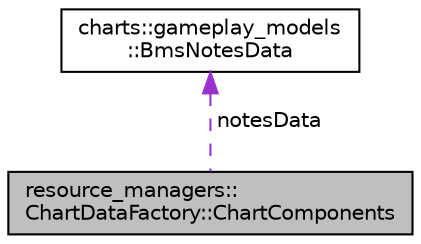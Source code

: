 digraph "resource_managers::ChartDataFactory::ChartComponents"
{
 // LATEX_PDF_SIZE
  edge [fontname="Helvetica",fontsize="10",labelfontname="Helvetica",labelfontsize="10"];
  node [fontname="Helvetica",fontsize="10",shape=record];
  Node1 [label="resource_managers::\lChartDataFactory::ChartComponents",height=0.2,width=0.4,color="black", fillcolor="grey75", style="filled", fontcolor="black",tooltip=" "];
  Node2 -> Node1 [dir="back",color="darkorchid3",fontsize="10",style="dashed",label=" notesData" ,fontname="Helvetica"];
  Node2 [label="charts::gameplay_models\l::BmsNotesData",height=0.2,width=0.4,color="black", fillcolor="white", style="filled",URL="$structcharts_1_1gameplay__models_1_1BmsNotesData.html",tooltip=" "];
}
